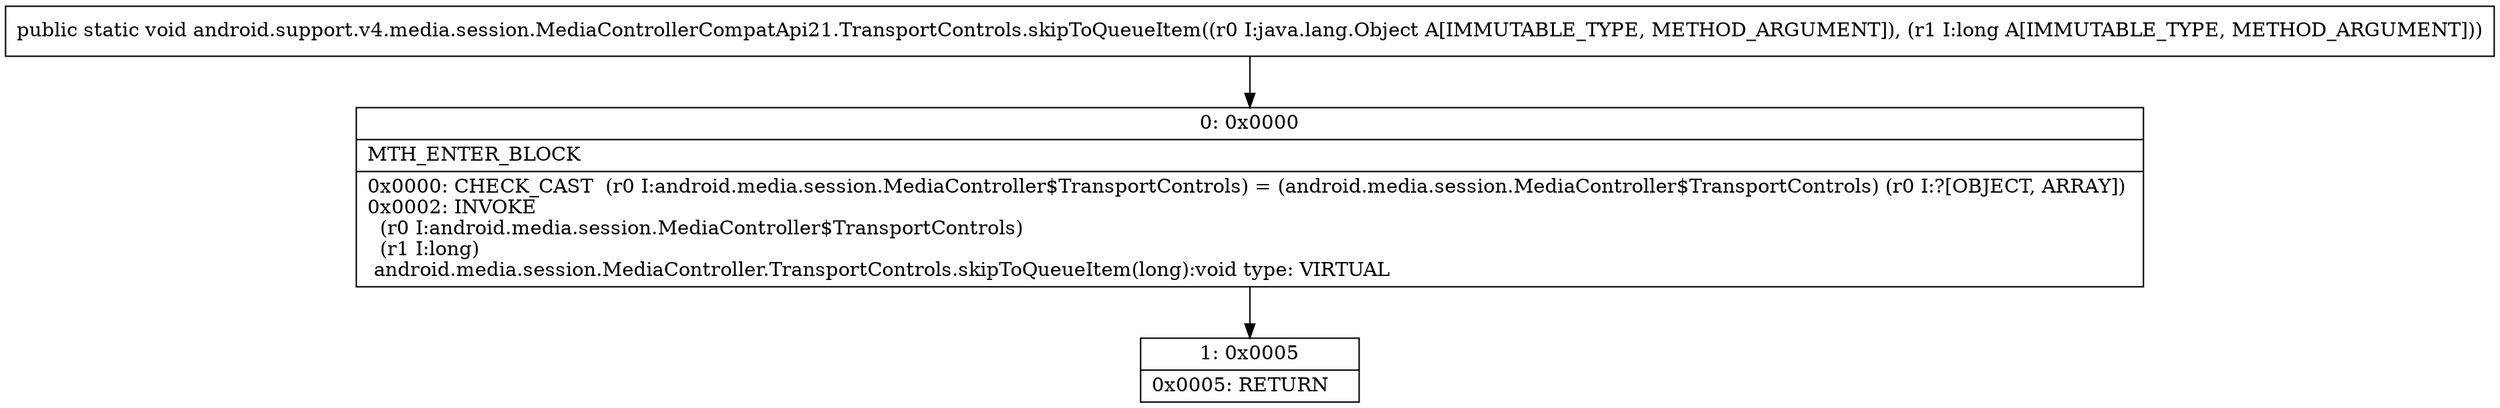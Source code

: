 digraph "CFG forandroid.support.v4.media.session.MediaControllerCompatApi21.TransportControls.skipToQueueItem(Ljava\/lang\/Object;J)V" {
Node_0 [shape=record,label="{0\:\ 0x0000|MTH_ENTER_BLOCK\l|0x0000: CHECK_CAST  (r0 I:android.media.session.MediaController$TransportControls) = (android.media.session.MediaController$TransportControls) (r0 I:?[OBJECT, ARRAY]) \l0x0002: INVOKE  \l  (r0 I:android.media.session.MediaController$TransportControls)\l  (r1 I:long)\l android.media.session.MediaController.TransportControls.skipToQueueItem(long):void type: VIRTUAL \l}"];
Node_1 [shape=record,label="{1\:\ 0x0005|0x0005: RETURN   \l}"];
MethodNode[shape=record,label="{public static void android.support.v4.media.session.MediaControllerCompatApi21.TransportControls.skipToQueueItem((r0 I:java.lang.Object A[IMMUTABLE_TYPE, METHOD_ARGUMENT]), (r1 I:long A[IMMUTABLE_TYPE, METHOD_ARGUMENT])) }"];
MethodNode -> Node_0;
Node_0 -> Node_1;
}

